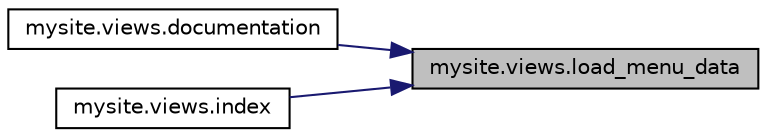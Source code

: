 digraph "mysite.views.load_menu_data"
{
 // LATEX_PDF_SIZE
  edge [fontname="Helvetica",fontsize="10",labelfontname="Helvetica",labelfontsize="10"];
  node [fontname="Helvetica",fontsize="10",shape=record];
  rankdir="RL";
  Node1 [label="mysite.views.load_menu_data",height=0.2,width=0.4,color="black", fillcolor="grey75", style="filled", fontcolor="black",tooltip=" "];
  Node1 -> Node2 [dir="back",color="midnightblue",fontsize="10",style="solid",fontname="Helvetica"];
  Node2 [label="mysite.views.documentation",height=0.2,width=0.4,color="black", fillcolor="white", style="filled",URL="$namespacemysite_1_1views.html#aeb0f0fc8fee95d8e065af72d7d5c9580",tooltip=" "];
  Node1 -> Node3 [dir="back",color="midnightblue",fontsize="10",style="solid",fontname="Helvetica"];
  Node3 [label="mysite.views.index",height=0.2,width=0.4,color="black", fillcolor="white", style="filled",URL="$namespacemysite_1_1views.html#aa34bc0c8bf0b8d0cdddc4fe3a75703af",tooltip=" "];
}
